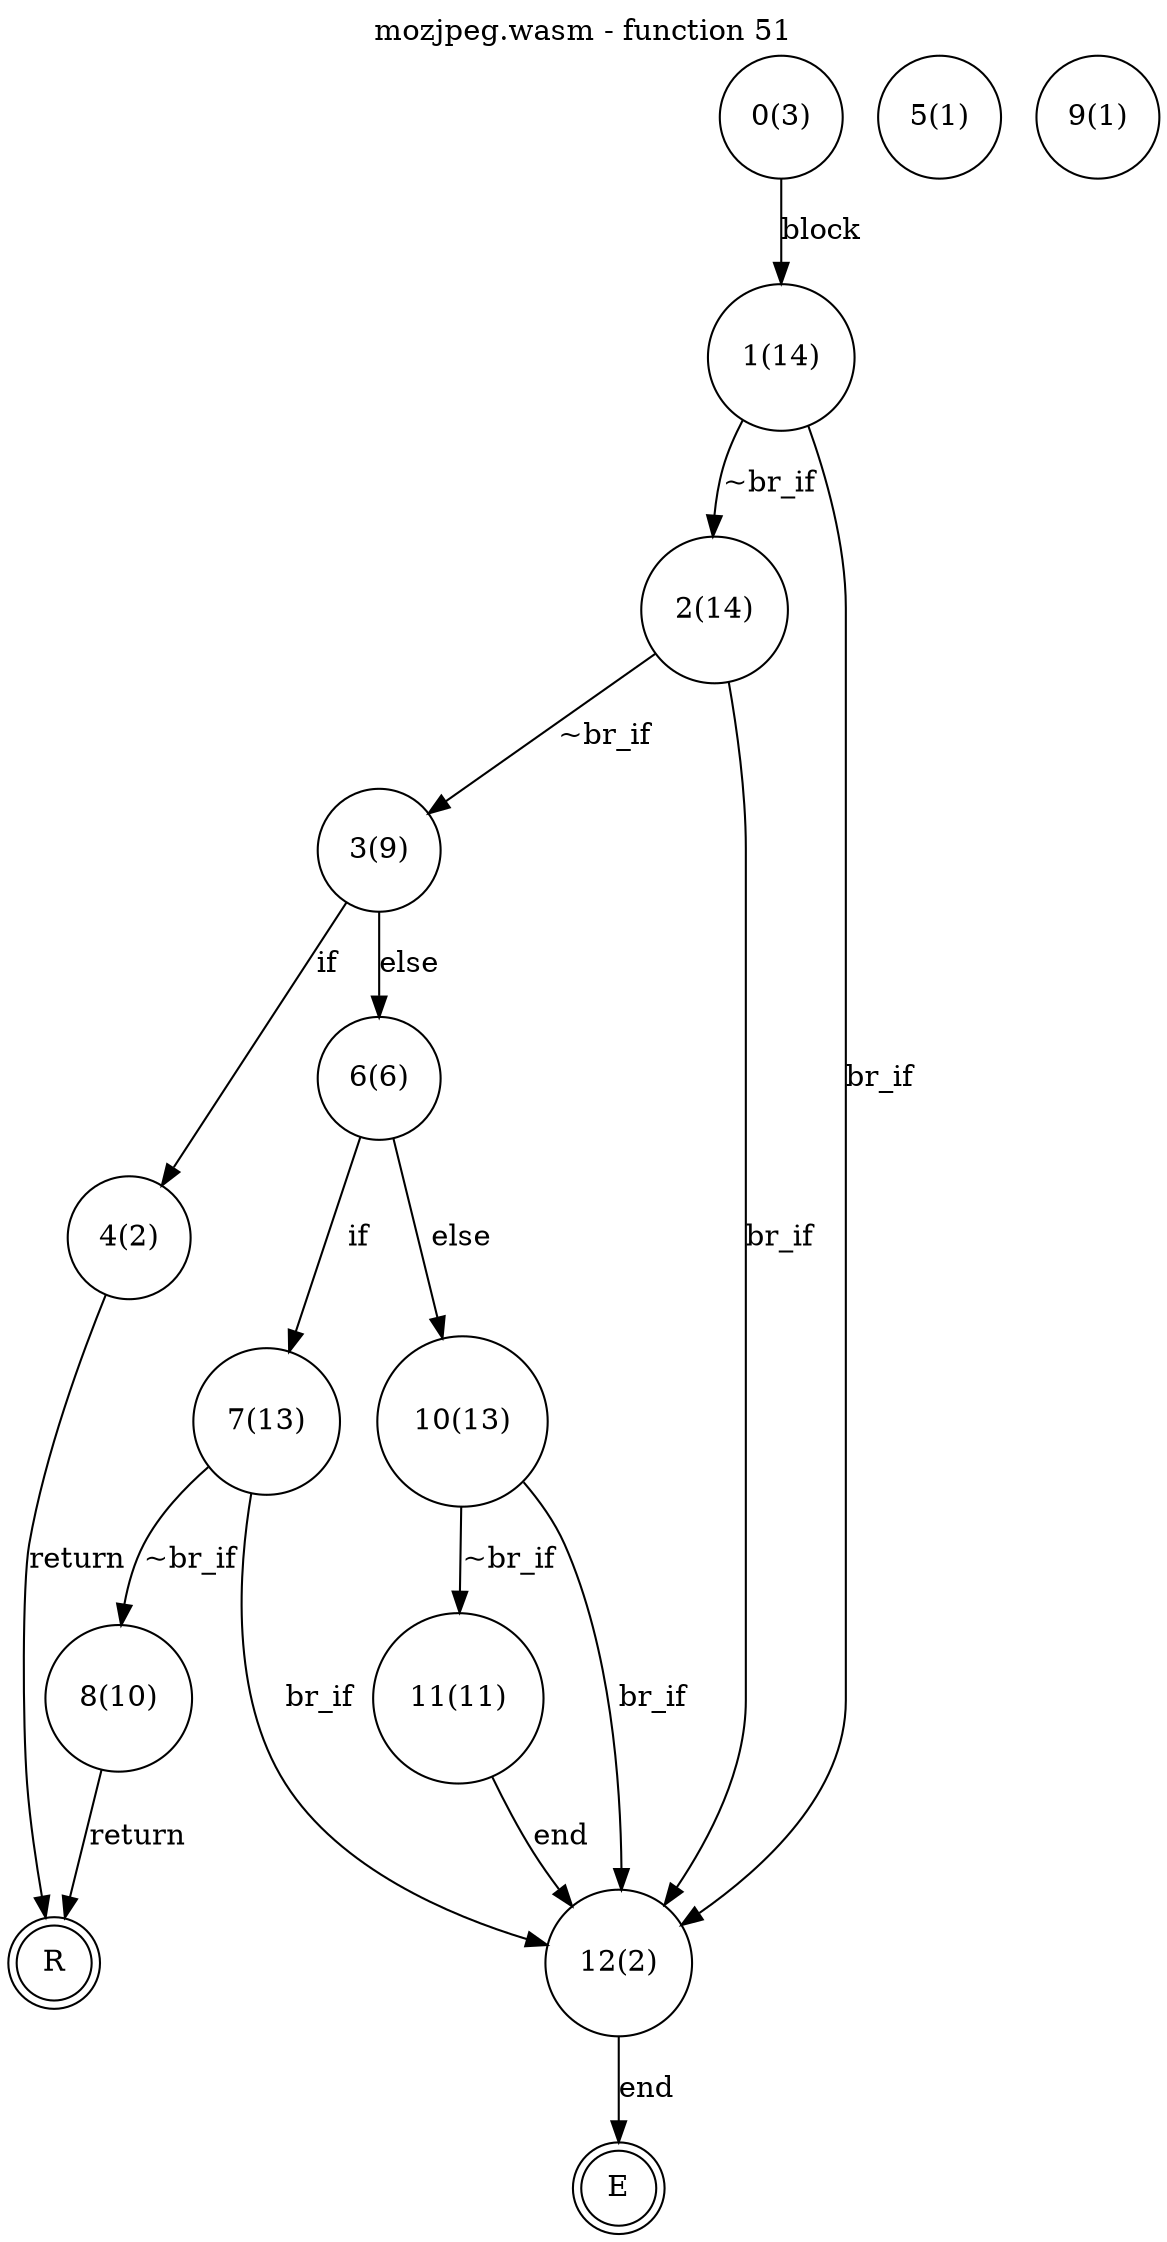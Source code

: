 digraph finite_state_machine {
    label = "mozjpeg.wasm - function 51"
    labelloc =  t
    labelfontsize = 16
    labelfontcolor = black
    labelfontname = "Helvetica"
    node [shape = doublecircle]; E R ;
node [shape=circle, fontcolor=black, style="", label="0(3)"]0
node [shape=circle, fontcolor=black, style="", label="1(14)"]1
node [shape=circle, fontcolor=black, style="", label="2(14)"]2
node [shape=circle, fontcolor=black, style="", label="3(9)"]3
node [shape=circle, fontcolor=black, style="", label="4(2)"]4
node [shape=circle, fontcolor=black, style="", label="5(1)"]5
node [shape=circle, fontcolor=black, style="", label="6(6)"]6
node [shape=circle, fontcolor=black, style="", label="7(13)"]7
node [shape=circle, fontcolor=black, style="", label="8(10)"]8
node [shape=circle, fontcolor=black, style="", label="9(1)"]9
node [shape=circle, fontcolor=black, style="", label="10(13)"]10
node [shape=circle, fontcolor=black, style="", label="11(11)"]11
node [shape=circle, fontcolor=black, style="", label="12(2)"]12
node [shape=circle, fontcolor=black, style="", label="E"]E
node [shape=circle, fontcolor=black, style="", label="R"]R
    0 -> 1[label="block"];
    1 -> 2[label="~br_if"];
    1 -> 12[label="br_if"];
    2 -> 3[label="~br_if"];
    2 -> 12[label="br_if"];
    3 -> 4[label="if"];
    3 -> 6[label="else"];
    4 -> R[label="return"];
    6 -> 7[label="if"];
    6 -> 10[label="else"];
    7 -> 8[label="~br_if"];
    7 -> 12[label="br_if"];
    8 -> R[label="return"];
    10 -> 11[label="~br_if"];
    10 -> 12[label="br_if"];
    11 -> 12[label="end"];
    12 -> E[label="end"];
}
